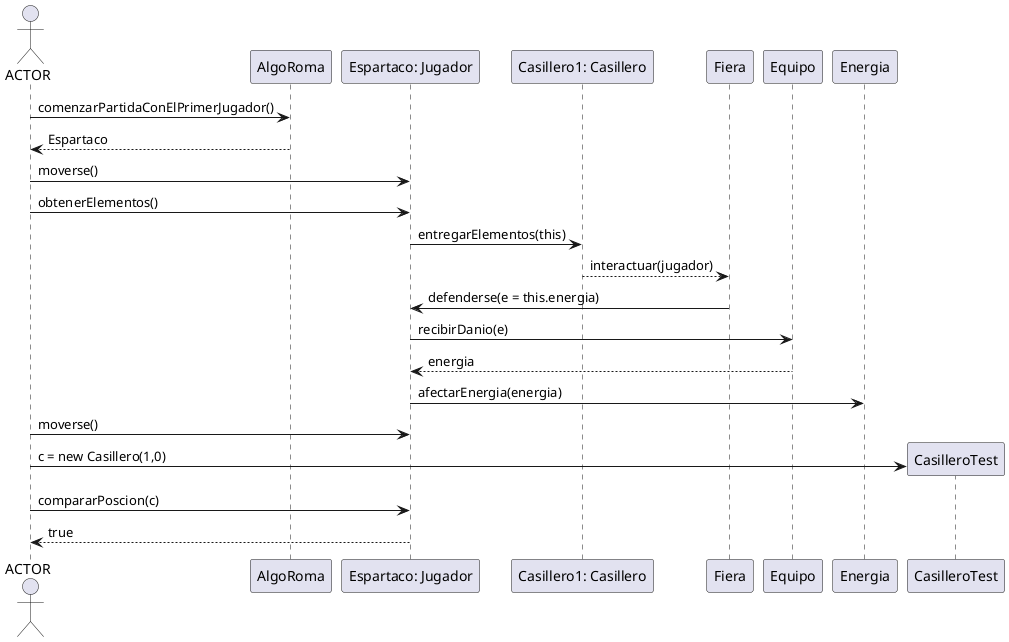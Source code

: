 @startuml

actor ACTOR
participant "AlgoRoma" as AlgoRoma
participant Jugador1 as "Espartaco: Jugador"
participant Casillero as "Casillero1: Casillero"
participant Casillero as "CasilleroTest"


ACTOR -> AlgoRoma: comenzarPartidaConElPrimerJugador()
AlgoRoma --> ACTOR: Espartaco

ACTOR -> Jugador1: moverse()
ACTOR -> Jugador1: obtenerElementos()
Jugador1 -> Casillero: entregarElementos(this)
Casillero --> Fiera: interactuar(jugador)
Fiera -> Jugador1: defenderse(e = this.energia)
Jugador1 -> Equipo: recibirDanio(e)
Equipo --> Jugador1: energia
Jugador1 -> Energia: afectarEnergia(energia)

ACTOR -> Jugador1: moverse()
create "CasilleroTest"
ACTOR -> "CasilleroTest": c = new Casillero(1,0)
ACTOR -> Jugador1: compararPoscion(c)
Jugador1 --> ACTOR: true
@enduml
